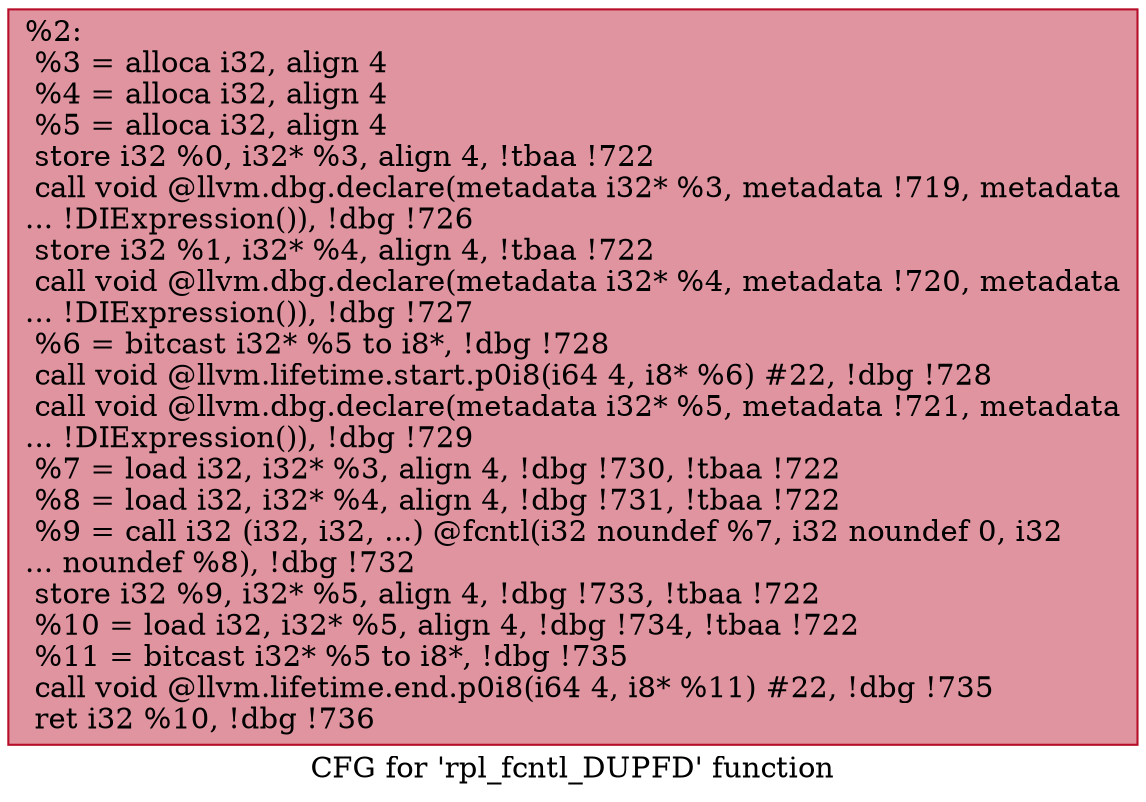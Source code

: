 digraph "CFG for 'rpl_fcntl_DUPFD' function" {
	label="CFG for 'rpl_fcntl_DUPFD' function";

	Node0x26cf260 [shape=record,color="#b70d28ff", style=filled, fillcolor="#b70d2870",label="{%2:\l  %3 = alloca i32, align 4\l  %4 = alloca i32, align 4\l  %5 = alloca i32, align 4\l  store i32 %0, i32* %3, align 4, !tbaa !722\l  call void @llvm.dbg.declare(metadata i32* %3, metadata !719, metadata\l... !DIExpression()), !dbg !726\l  store i32 %1, i32* %4, align 4, !tbaa !722\l  call void @llvm.dbg.declare(metadata i32* %4, metadata !720, metadata\l... !DIExpression()), !dbg !727\l  %6 = bitcast i32* %5 to i8*, !dbg !728\l  call void @llvm.lifetime.start.p0i8(i64 4, i8* %6) #22, !dbg !728\l  call void @llvm.dbg.declare(metadata i32* %5, metadata !721, metadata\l... !DIExpression()), !dbg !729\l  %7 = load i32, i32* %3, align 4, !dbg !730, !tbaa !722\l  %8 = load i32, i32* %4, align 4, !dbg !731, !tbaa !722\l  %9 = call i32 (i32, i32, ...) @fcntl(i32 noundef %7, i32 noundef 0, i32\l... noundef %8), !dbg !732\l  store i32 %9, i32* %5, align 4, !dbg !733, !tbaa !722\l  %10 = load i32, i32* %5, align 4, !dbg !734, !tbaa !722\l  %11 = bitcast i32* %5 to i8*, !dbg !735\l  call void @llvm.lifetime.end.p0i8(i64 4, i8* %11) #22, !dbg !735\l  ret i32 %10, !dbg !736\l}"];
}
